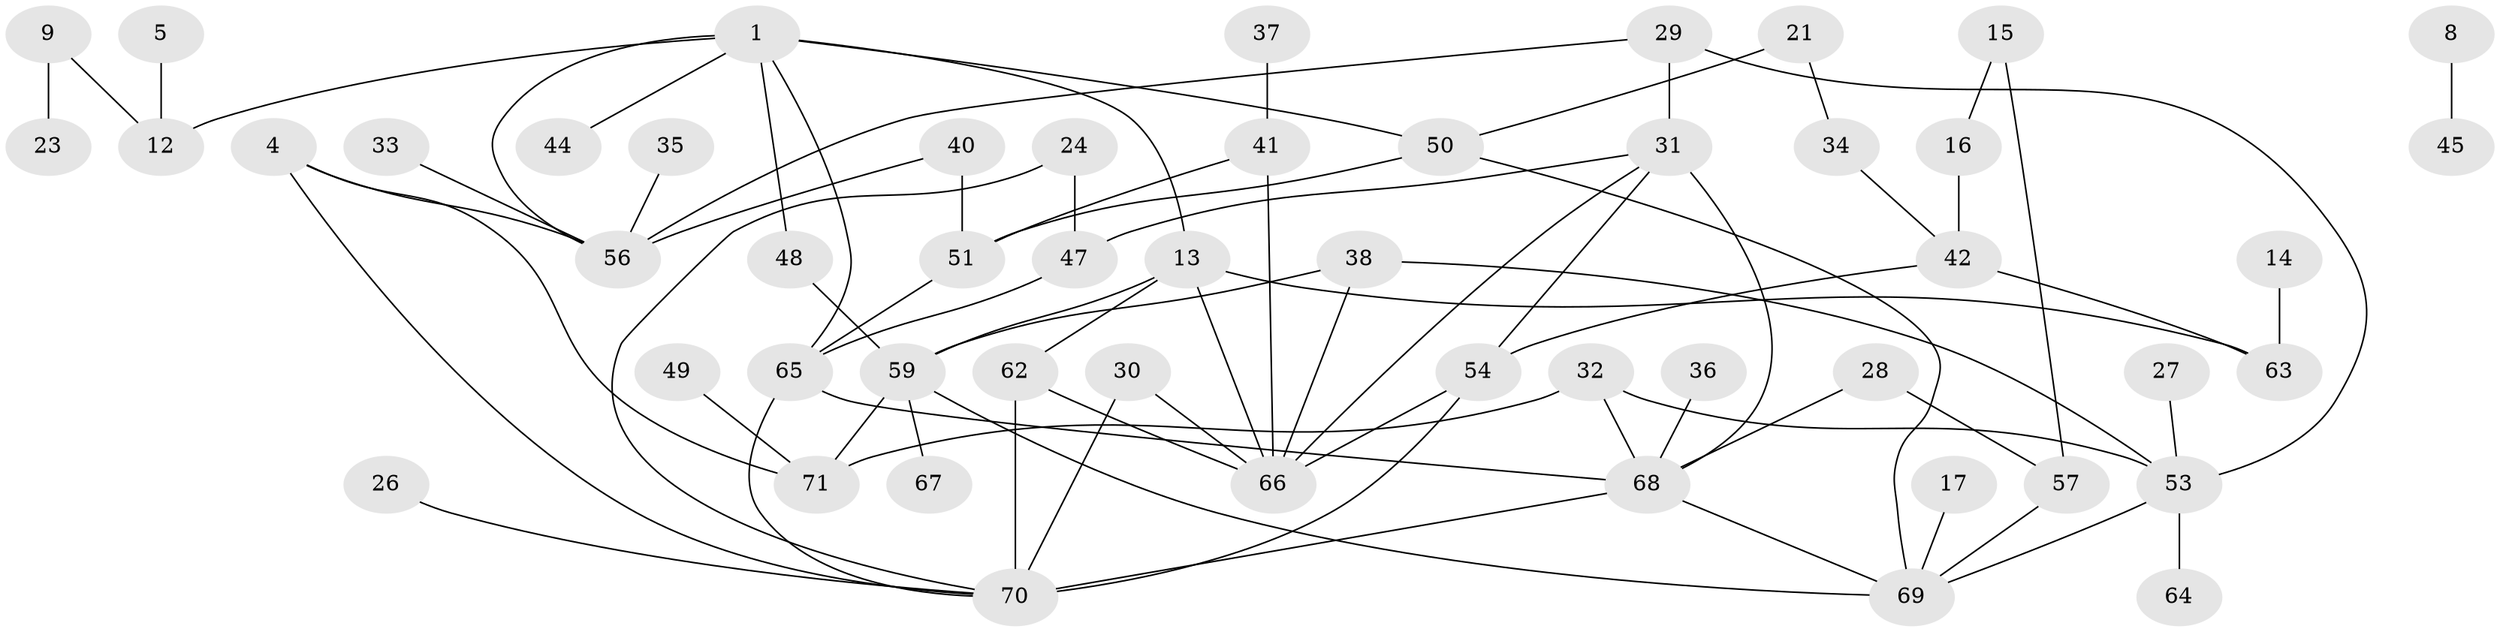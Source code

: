 // original degree distribution, {1: 0.2907801418439716, 3: 0.1702127659574468, 5: 0.04964539007092199, 2: 0.2198581560283688, 6: 0.02127659574468085, 4: 0.1276595744680851, 0: 0.12056737588652482}
// Generated by graph-tools (version 1.1) at 2025/25/03/09/25 03:25:20]
// undirected, 52 vertices, 77 edges
graph export_dot {
graph [start="1"]
  node [color=gray90,style=filled];
  1;
  4;
  5;
  8;
  9;
  12;
  13;
  14;
  15;
  16;
  17;
  21;
  23;
  24;
  26;
  27;
  28;
  29;
  30;
  31;
  32;
  33;
  34;
  35;
  36;
  37;
  38;
  40;
  41;
  42;
  44;
  45;
  47;
  48;
  49;
  50;
  51;
  53;
  54;
  56;
  57;
  59;
  62;
  63;
  64;
  65;
  66;
  67;
  68;
  69;
  70;
  71;
  1 -- 12 [weight=1.0];
  1 -- 13 [weight=1.0];
  1 -- 44 [weight=1.0];
  1 -- 48 [weight=1.0];
  1 -- 50 [weight=1.0];
  1 -- 56 [weight=1.0];
  1 -- 65 [weight=1.0];
  4 -- 56 [weight=1.0];
  4 -- 70 [weight=1.0];
  4 -- 71 [weight=1.0];
  5 -- 12 [weight=1.0];
  8 -- 45 [weight=1.0];
  9 -- 12 [weight=1.0];
  9 -- 23 [weight=1.0];
  13 -- 59 [weight=1.0];
  13 -- 62 [weight=1.0];
  13 -- 63 [weight=1.0];
  13 -- 66 [weight=1.0];
  14 -- 63 [weight=1.0];
  15 -- 16 [weight=1.0];
  15 -- 57 [weight=1.0];
  16 -- 42 [weight=1.0];
  17 -- 69 [weight=1.0];
  21 -- 34 [weight=1.0];
  21 -- 50 [weight=1.0];
  24 -- 47 [weight=1.0];
  24 -- 70 [weight=1.0];
  26 -- 70 [weight=1.0];
  27 -- 53 [weight=1.0];
  28 -- 57 [weight=1.0];
  28 -- 68 [weight=1.0];
  29 -- 31 [weight=1.0];
  29 -- 53 [weight=1.0];
  29 -- 56 [weight=1.0];
  30 -- 66 [weight=1.0];
  30 -- 70 [weight=1.0];
  31 -- 47 [weight=1.0];
  31 -- 54 [weight=1.0];
  31 -- 66 [weight=1.0];
  31 -- 68 [weight=1.0];
  32 -- 53 [weight=1.0];
  32 -- 68 [weight=2.0];
  32 -- 71 [weight=1.0];
  33 -- 56 [weight=1.0];
  34 -- 42 [weight=1.0];
  35 -- 56 [weight=1.0];
  36 -- 68 [weight=1.0];
  37 -- 41 [weight=1.0];
  38 -- 53 [weight=1.0];
  38 -- 59 [weight=1.0];
  38 -- 66 [weight=1.0];
  40 -- 51 [weight=1.0];
  40 -- 56 [weight=1.0];
  41 -- 51 [weight=1.0];
  41 -- 66 [weight=1.0];
  42 -- 54 [weight=1.0];
  42 -- 63 [weight=1.0];
  47 -- 65 [weight=1.0];
  48 -- 59 [weight=1.0];
  49 -- 71 [weight=1.0];
  50 -- 51 [weight=1.0];
  50 -- 69 [weight=1.0];
  51 -- 65 [weight=1.0];
  53 -- 64 [weight=1.0];
  53 -- 69 [weight=1.0];
  54 -- 66 [weight=1.0];
  54 -- 70 [weight=1.0];
  57 -- 69 [weight=1.0];
  59 -- 67 [weight=1.0];
  59 -- 69 [weight=1.0];
  59 -- 71 [weight=2.0];
  62 -- 66 [weight=1.0];
  62 -- 70 [weight=2.0];
  65 -- 68 [weight=1.0];
  65 -- 70 [weight=1.0];
  68 -- 69 [weight=1.0];
  68 -- 70 [weight=1.0];
}
